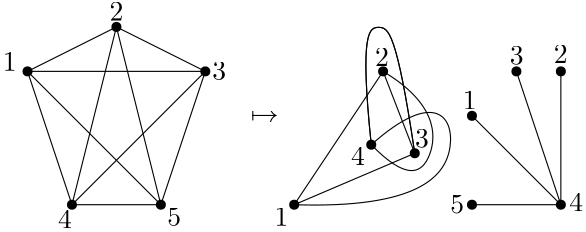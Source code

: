 <?xml version="1.0"?>
<!DOCTYPE ipe SYSTEM "ipe.dtd">
<ipe version="70206" creator="Ipe 7.2.7">
<info created="D:20190610160109" modified="D:20190612154834"/>
<ipestyle name="basic">
<symbol name="arrow/arc(spx)">
<path stroke="sym-stroke" fill="sym-stroke" pen="sym-pen">
0 0 m
-1 0.333 l
-1 -0.333 l
h
</path>
</symbol>
<symbol name="arrow/farc(spx)">
<path stroke="sym-stroke" fill="white" pen="sym-pen">
0 0 m
-1 0.333 l
-1 -0.333 l
h
</path>
</symbol>
<symbol name="arrow/ptarc(spx)">
<path stroke="sym-stroke" fill="sym-stroke" pen="sym-pen">
0 0 m
-1 0.333 l
-0.8 0 l
-1 -0.333 l
h
</path>
</symbol>
<symbol name="arrow/fptarc(spx)">
<path stroke="sym-stroke" fill="white" pen="sym-pen">
0 0 m
-1 0.333 l
-0.8 0 l
-1 -0.333 l
h
</path>
</symbol>
<symbol name="mark/circle(sx)" transformations="translations">
<path fill="sym-stroke">
0.6 0 0 0.6 0 0 e
0.4 0 0 0.4 0 0 e
</path>
</symbol>
<symbol name="mark/disk(sx)" transformations="translations">
<path fill="sym-stroke">
0.6 0 0 0.6 0 0 e
</path>
</symbol>
<symbol name="mark/fdisk(sfx)" transformations="translations">
<group>
<path fill="sym-fill">
0.5 0 0 0.5 0 0 e
</path>
<path fill="sym-stroke" fillrule="eofill">
0.6 0 0 0.6 0 0 e
0.4 0 0 0.4 0 0 e
</path>
</group>
</symbol>
<symbol name="mark/box(sx)" transformations="translations">
<path fill="sym-stroke" fillrule="eofill">
-0.6 -0.6 m
0.6 -0.6 l
0.6 0.6 l
-0.6 0.6 l
h
-0.4 -0.4 m
0.4 -0.4 l
0.4 0.4 l
-0.4 0.4 l
h
</path>
</symbol>
<symbol name="mark/square(sx)" transformations="translations">
<path fill="sym-stroke">
-0.6 -0.6 m
0.6 -0.6 l
0.6 0.6 l
-0.6 0.6 l
h
</path>
</symbol>
<symbol name="mark/fsquare(sfx)" transformations="translations">
<group>
<path fill="sym-fill">
-0.5 -0.5 m
0.5 -0.5 l
0.5 0.5 l
-0.5 0.5 l
h
</path>
<path fill="sym-stroke" fillrule="eofill">
-0.6 -0.6 m
0.6 -0.6 l
0.6 0.6 l
-0.6 0.6 l
h
-0.4 -0.4 m
0.4 -0.4 l
0.4 0.4 l
-0.4 0.4 l
h
</path>
</group>
</symbol>
<symbol name="mark/cross(sx)" transformations="translations">
<group>
<path fill="sym-stroke">
-0.43 -0.57 m
0.57 0.43 l
0.43 0.57 l
-0.57 -0.43 l
h
</path>
<path fill="sym-stroke">
-0.43 0.57 m
0.57 -0.43 l
0.43 -0.57 l
-0.57 0.43 l
h
</path>
</group>
</symbol>
<symbol name="arrow/fnormal(spx)">
<path stroke="sym-stroke" fill="white" pen="sym-pen">
0 0 m
-1 0.333 l
-1 -0.333 l
h
</path>
</symbol>
<symbol name="arrow/pointed(spx)">
<path stroke="sym-stroke" fill="sym-stroke" pen="sym-pen">
0 0 m
-1 0.333 l
-0.8 0 l
-1 -0.333 l
h
</path>
</symbol>
<symbol name="arrow/fpointed(spx)">
<path stroke="sym-stroke" fill="white" pen="sym-pen">
0 0 m
-1 0.333 l
-0.8 0 l
-1 -0.333 l
h
</path>
</symbol>
<symbol name="arrow/linear(spx)">
<path stroke="sym-stroke" pen="sym-pen">
-1 0.333 m
0 0 l
-1 -0.333 l
</path>
</symbol>
<symbol name="arrow/fdouble(spx)">
<path stroke="sym-stroke" fill="white" pen="sym-pen">
0 0 m
-1 0.333 l
-1 -0.333 l
h
-1 0 m
-2 0.333 l
-2 -0.333 l
h
</path>
</symbol>
<symbol name="arrow/double(spx)">
<path stroke="sym-stroke" fill="sym-stroke" pen="sym-pen">
0 0 m
-1 0.333 l
-1 -0.333 l
h
-1 0 m
-2 0.333 l
-2 -0.333 l
h
</path>
</symbol>
<pen name="heavier" value="0.8"/>
<pen name="fat" value="1.2"/>
<pen name="ultrafat" value="2"/>
<symbolsize name="large" value="5"/>
<symbolsize name="small" value="2"/>
<symbolsize name="tiny" value="1.1"/>
<arrowsize name="large" value="10"/>
<arrowsize name="small" value="5"/>
<arrowsize name="tiny" value="3"/>
<color name="red" value="1 0 0"/>
<color name="green" value="0 1 0"/>
<color name="blue" value="0 0 1"/>
<color name="yellow" value="1 1 0"/>
<color name="orange" value="1 0.647 0"/>
<color name="gold" value="1 0.843 0"/>
<color name="purple" value="0.627 0.125 0.941"/>
<color name="gray" value="0.745"/>
<color name="brown" value="0.647 0.165 0.165"/>
<color name="navy" value="0 0 0.502"/>
<color name="pink" value="1 0.753 0.796"/>
<color name="seagreen" value="0.18 0.545 0.341"/>
<color name="turquoise" value="0.251 0.878 0.816"/>
<color name="violet" value="0.933 0.51 0.933"/>
<color name="darkblue" value="0 0 0.545"/>
<color name="darkcyan" value="0 0.545 0.545"/>
<color name="darkgray" value="0.663"/>
<color name="darkgreen" value="0 0.392 0"/>
<color name="darkmagenta" value="0.545 0 0.545"/>
<color name="darkorange" value="1 0.549 0"/>
<color name="darkred" value="0.545 0 0"/>
<color name="lightblue" value="0.678 0.847 0.902"/>
<color name="lightcyan" value="0.878 1 1"/>
<color name="lightgray" value="0.827"/>
<color name="lightgreen" value="0.565 0.933 0.565"/>
<color name="lightyellow" value="1 1 0.878"/>
<dashstyle name="dashed" value="[4] 0"/>
<dashstyle name="dotted" value="[1 3] 0"/>
<dashstyle name="dash dotted" value="[4 2 1 2] 0"/>
<dashstyle name="dash dot dotted" value="[4 2 1 2 1 2] 0"/>
<textsize name="large" value="\large"/>
<textsize name="Large" value="\Large"/>
<textsize name="LARGE" value="\LARGE"/>
<textsize name="huge" value="\huge"/>
<textsize name="Huge" value="\Huge"/>
<textsize name="small" value="\small"/>
<textsize name="footnote" value="\footnotesize"/>
<textsize name="tiny" value="\tiny"/>
<textstyle name="center" begin="\begin{center}" end="\end{center}"/>
<textstyle name="itemize" begin="\begin{itemize}" end="\end{itemize}"/>
<textstyle name="item" begin="\begin{itemize}\item{}" end="\end{itemize}"/>
<gridsize name="4 pts" value="4"/>
<gridsize name="8 pts (~3 mm)" value="8"/>
<gridsize name="16 pts (~6 mm)" value="16"/>
<gridsize name="32 pts (~12 mm)" value="32"/>
<gridsize name="10 pts (~3.5 mm)" value="10"/>
<gridsize name="20 pts (~7 mm)" value="20"/>
<gridsize name="14 pts (~5 mm)" value="14"/>
<gridsize name="28 pts (~10 mm)" value="28"/>
<gridsize name="56 pts (~20 mm)" value="56"/>
<anglesize name="90 deg" value="90"/>
<anglesize name="60 deg" value="60"/>
<anglesize name="45 deg" value="45"/>
<anglesize name="30 deg" value="30"/>
<anglesize name="22.5 deg" value="22.5"/>
<opacity name="10%" value="0.1"/>
<opacity name="30%" value="0.3"/>
<opacity name="50%" value="0.5"/>
<opacity name="75%" value="0.75"/>
<tiling name="falling" angle="-60" step="4" width="1"/>
<tiling name="rising" angle="30" step="4" width="1"/>
</ipestyle>
<page>
<layer name="alpha"/>
<view layers="alpha" active="alpha"/>
<use layer="alpha" name="mark/disk(sx)" pos="240 384" size="normal" stroke="black"/>
<path stroke="black">
192 432 m
208 384 l
208 384 l
</path>
<path stroke="black">
192 432 m
240 384 l
</path>
<path stroke="black">
192 432 m
224 448 l
</path>
<path stroke="black">
192 432 m
256 432 l
</path>
<path stroke="black">
224 448 m
208 384 l
</path>
<path stroke="black">
224 448 m
240 384 l
</path>
<path stroke="black">
224 448 m
256 432 l
</path>
<path stroke="black">
256 432 m
240 384 l
</path>
<path stroke="black">
256 432 m
208 384 l
</path>
<path stroke="black">
208 384 m
240 384 l
</path>
<text matrix="1 0 0 1 -8.90858 0.207176" transformations="translations" pos="192 432" stroke="black" type="label" width="4.981" height="6.42" depth="0" valign="baseline">1</text>
<text matrix="1 0 0 1 -2.48611 2.27894" transformations="translations" pos="224 448" stroke="black" type="label" width="4.981" height="6.42" depth="0" valign="baseline">2</text>
<text matrix="1 0 0 1 2.48611 -3.10764" transformations="translations" pos="256 432" stroke="black" type="label" width="4.981" height="6.42" depth="0" valign="baseline">3</text>
<text matrix="1 0 0 1 -5.04602 -8.46947" transformations="translations" pos="208 384" stroke="black" type="label" width="4.981" height="6.42" depth="0" valign="baseline">4</text>
<text matrix="1 0 0 1 2.27894 -7.66552" transformations="translations" pos="240 384" stroke="black" type="label" width="4.981" height="6.42" depth="0" valign="baseline">5</text>
<text matrix="1 0 0 1 -6.42246 9.94446" transformations="translations" pos="278.78 403.834" stroke="black" type="label" width="9.963" height="3.655" depth="0" valign="baseline" style="math">\mapsto</text>
<path stroke="black">
320 432 m
288 384 l
</path>
<path stroke="black">
320 432 m
331.405 402.524 l
</path>
<path stroke="black">
331.405 402.524 m
288 384 l
</path>
<path stroke="black">
315.746 405.601 m
328.372 392.607
339.651 397.388
339.16 420.557
320 432 c
</path>
<path stroke="black">
315.746 405.601 m
338.302 425.706
352.768 405.969
332.663 382.555
288 384 c
</path>
<text matrix="1 0 0 1 -7.11019 -7.60055" transformations="translations" pos="288 384" stroke="black" type="label" width="4.981" height="6.42" depth="0" valign="baseline">1</text>
<text matrix="1 0 0 1 -2.90153 1.89715" transformations="translations" pos="320 432" stroke="black" type="label" width="4.981" height="6.42" depth="0" valign="baseline">2</text>
<path stroke="black">
315.746 405.601 m
311.463 446.759
318.818 449.022
324.853 446.57
331.405 402.524 c
</path>
<path stroke="black">
315.746 405.601 m
311.463 446.759
318.818 449.022
324.853 446.57
331.405 402.524 c
</path>
<text matrix="1 0 0 1 0.0942996 1.98029" transformations="translations" pos="331.405 402.524" stroke="black" type="label" width="4.981" height="6.42" depth="0" valign="baseline">3</text>
<text matrix="1 0 0 1 -7.26107 -7.26107" transformations="translations" pos="315.746 405.601" stroke="black" type="label" width="4.981" height="6.42" depth="0" valign="baseline">4</text>
<use name="mark/disk(sx)" pos="352 384" size="normal" stroke="black"/>
<use name="mark/disk(sx)" pos="384 384" size="normal" stroke="black"/>
<use name="mark/disk(sx)" pos="352 416" size="normal" stroke="black"/>
<use name="mark/disk(sx)" pos="368 432" size="normal" stroke="black"/>
<use name="mark/disk(sx)" pos="384 432" size="normal" stroke="black"/>
<path stroke="black">
352 384 m
384 384 l
</path>
<path stroke="black">
352 416 m
384 384 l
</path>
<path stroke="black">
368 432 m
384 384 l
</path>
<path stroke="black">
384 432 m
384 384 l
</path>
<text matrix="1 0 0 1 3.02796 -2.39049" transformations="translations" pos="384 384" stroke="black" type="label" width="4.981" height="6.42" depth="0" valign="baseline">4</text>
<text matrix="1 0 0 1 -7.80895 -3.18733" transformations="translations" pos="352 384" stroke="black" type="label" width="4.981" height="6.42" depth="0" valign="baseline">5</text>
<text matrix="1 0 0 1 -3.34669 2.39049" transformations="translations" pos="352 416" stroke="black" type="label" width="4.981" height="6.42" depth="0" valign="baseline">1</text>
<text matrix="1 0 0 1 -2.39049 2.39049" transformations="translations" pos="368 432" stroke="black" type="label" width="4.981" height="6.42" depth="0" valign="baseline">3</text>
<text matrix="1 0 0 1 -2.54986 3.02796" transformations="translations" pos="384 432" stroke="black" type="label" width="4.981" height="6.42" depth="0" valign="baseline">2</text>
<use name="mark/disk(sx)" pos="256 432" size="normal" stroke="black"/>
<use name="mark/disk(sx)" pos="208 384" size="normal" stroke="black"/>
<use name="mark/disk(sx)" pos="192 432" size="normal" stroke="black"/>
<use name="mark/disk(sx)" pos="224 448" size="normal" stroke="black"/>
<use name="mark/disk(sx)" pos="320 432" size="normal" stroke="black"/>
<use matrix="1 0 0 1 -20.5952 18.524" name="mark/disk(sx)" pos="352 384" size="normal" stroke="black"/>
<use matrix="1 0 0 1 -36.2543 -10.3987" name="mark/disk(sx)" pos="352 416" size="normal" stroke="black"/>
<use name="mark/disk(sx)" pos="288 384" size="normal" stroke="black"/>
</page>
</ipe>
